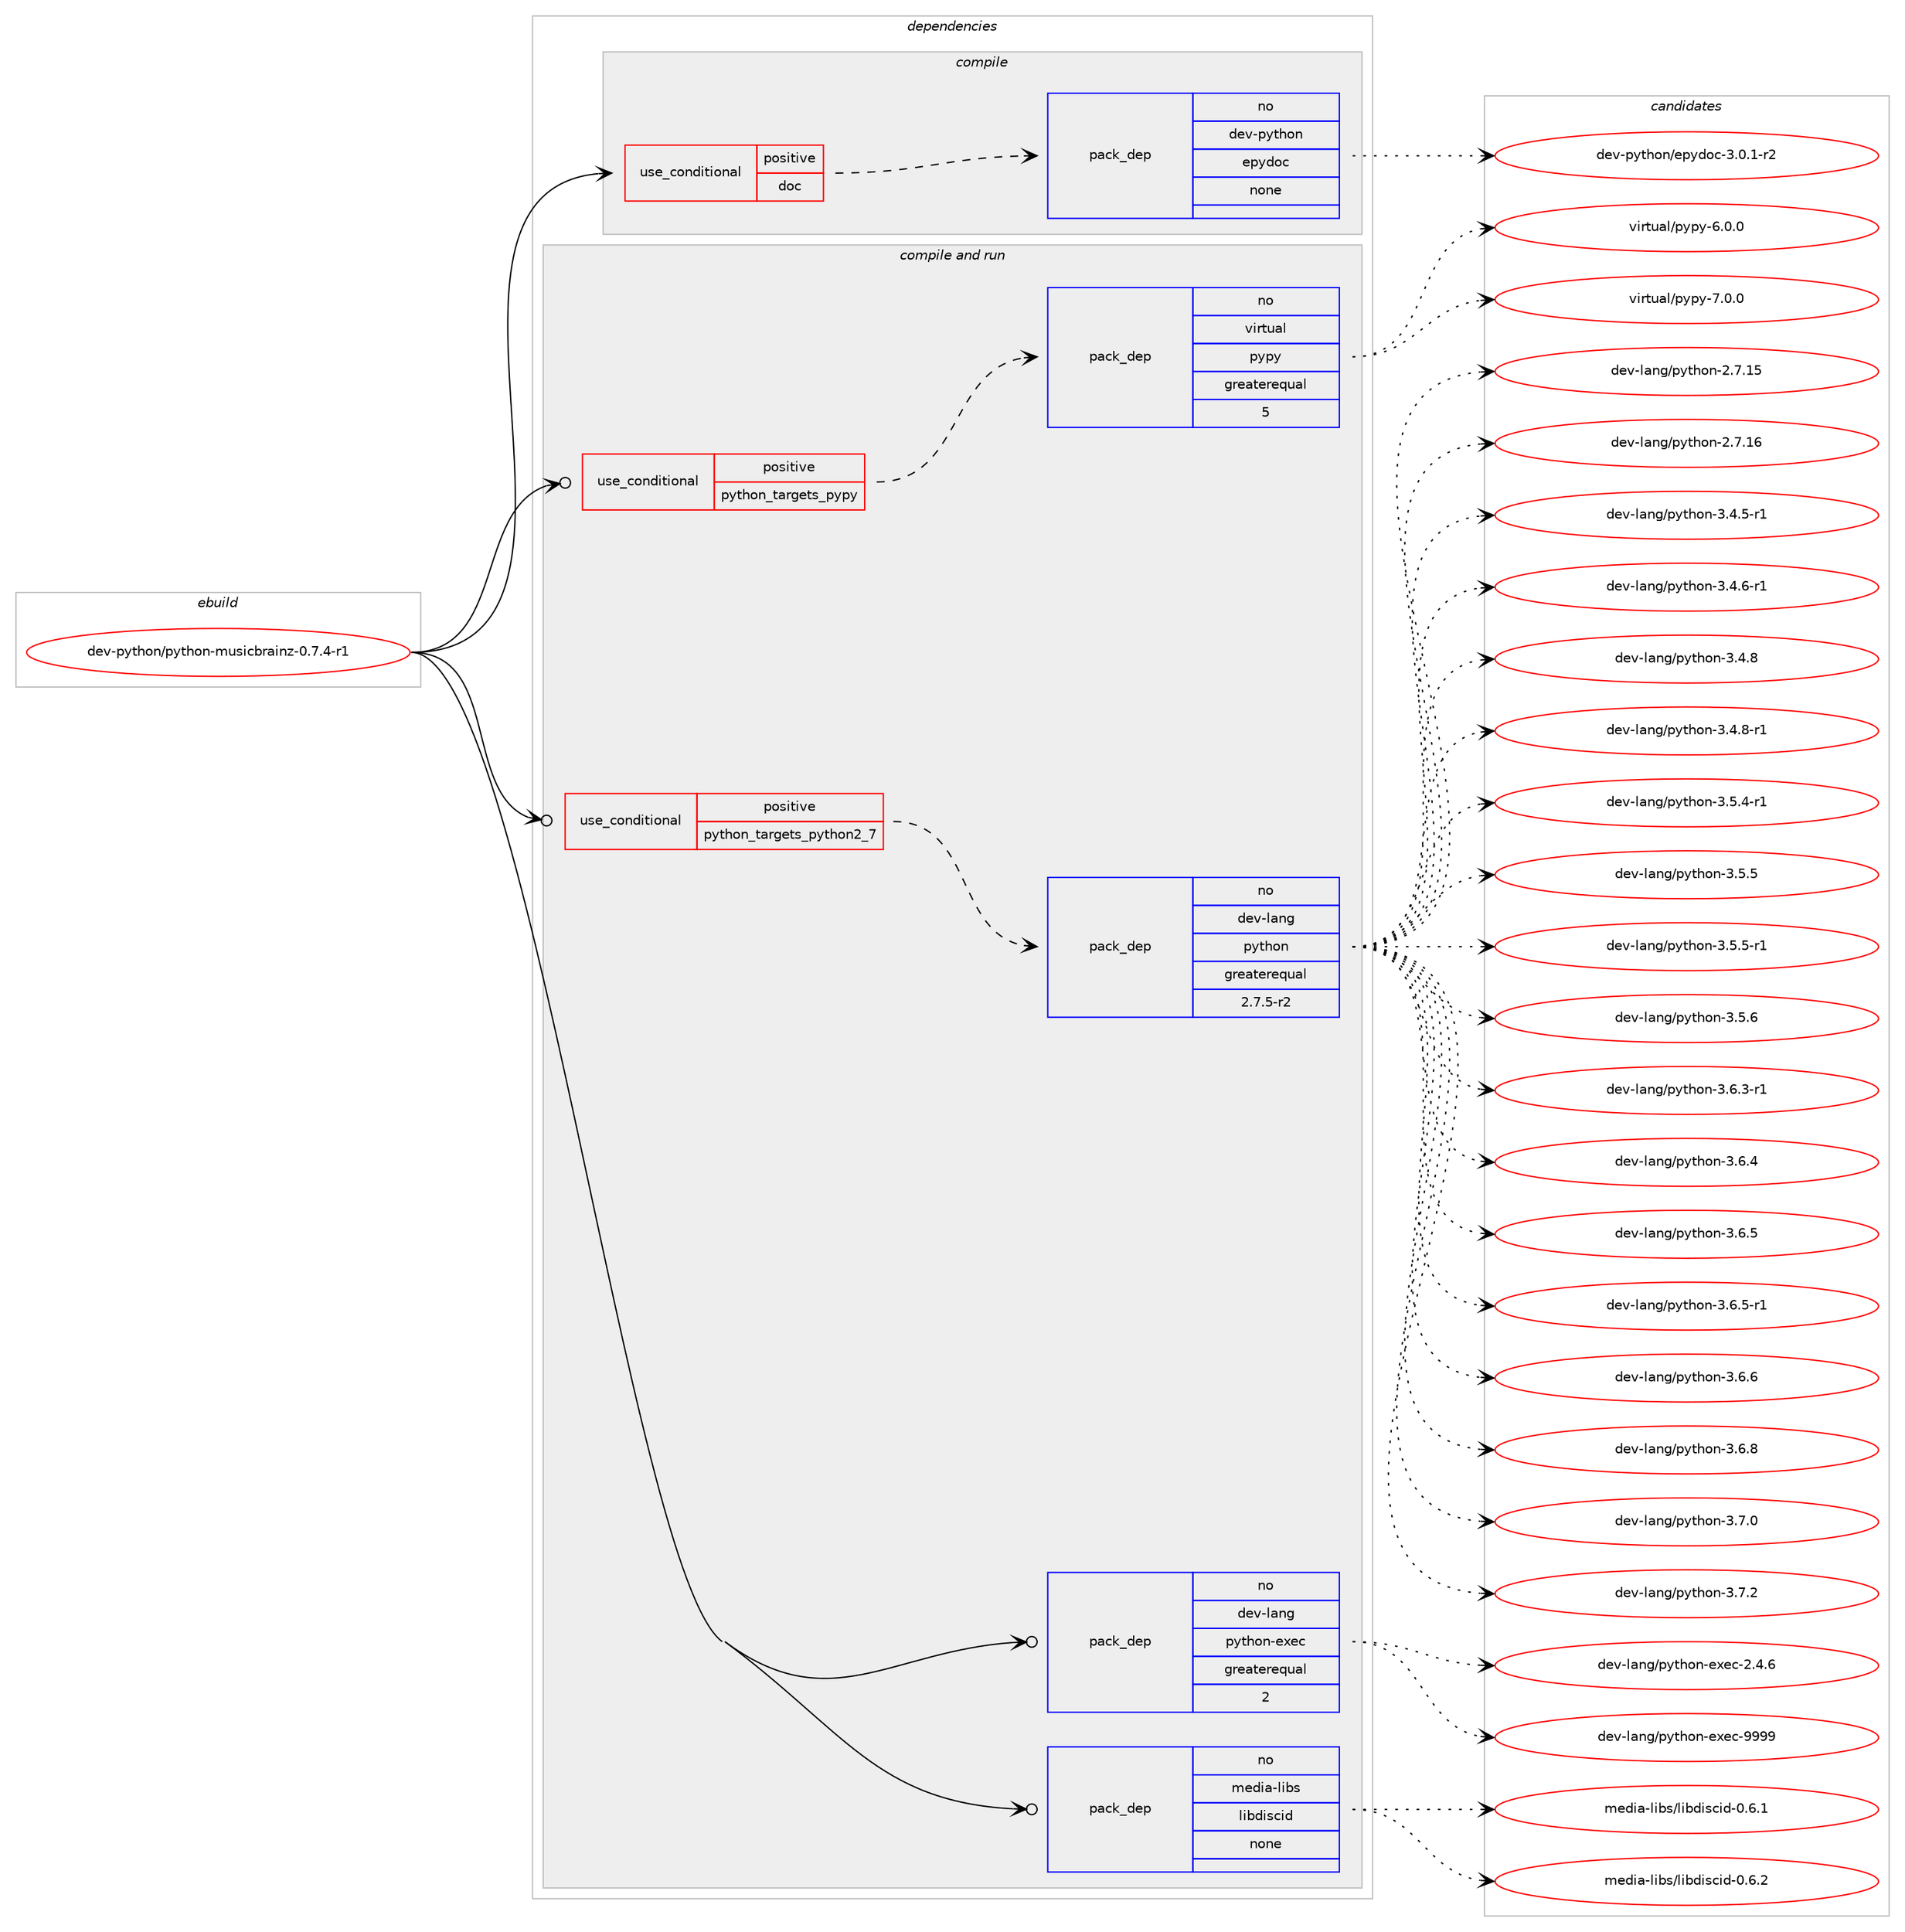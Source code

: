 digraph prolog {

# *************
# Graph options
# *************

newrank=true;
concentrate=true;
compound=true;
graph [rankdir=LR,fontname=Helvetica,fontsize=10,ranksep=1.5];#, ranksep=2.5, nodesep=0.2];
edge  [arrowhead=vee];
node  [fontname=Helvetica,fontsize=10];

# **********
# The ebuild
# **********

subgraph cluster_leftcol {
color=gray;
rank=same;
label=<<i>ebuild</i>>;
id [label="dev-python/python-musicbrainz-0.7.4-r1", color=red, width=4, href="../dev-python/python-musicbrainz-0.7.4-r1.svg"];
}

# ****************
# The dependencies
# ****************

subgraph cluster_midcol {
color=gray;
label=<<i>dependencies</i>>;
subgraph cluster_compile {
fillcolor="#eeeeee";
style=filled;
label=<<i>compile</i>>;
subgraph cond382877 {
dependency1435873 [label=<<TABLE BORDER="0" CELLBORDER="1" CELLSPACING="0" CELLPADDING="4"><TR><TD ROWSPAN="3" CELLPADDING="10">use_conditional</TD></TR><TR><TD>positive</TD></TR><TR><TD>doc</TD></TR></TABLE>>, shape=none, color=red];
subgraph pack1029642 {
dependency1435874 [label=<<TABLE BORDER="0" CELLBORDER="1" CELLSPACING="0" CELLPADDING="4" WIDTH="220"><TR><TD ROWSPAN="6" CELLPADDING="30">pack_dep</TD></TR><TR><TD WIDTH="110">no</TD></TR><TR><TD>dev-python</TD></TR><TR><TD>epydoc</TD></TR><TR><TD>none</TD></TR><TR><TD></TD></TR></TABLE>>, shape=none, color=blue];
}
dependency1435873:e -> dependency1435874:w [weight=20,style="dashed",arrowhead="vee"];
}
id:e -> dependency1435873:w [weight=20,style="solid",arrowhead="vee"];
}
subgraph cluster_compileandrun {
fillcolor="#eeeeee";
style=filled;
label=<<i>compile and run</i>>;
subgraph cond382878 {
dependency1435875 [label=<<TABLE BORDER="0" CELLBORDER="1" CELLSPACING="0" CELLPADDING="4"><TR><TD ROWSPAN="3" CELLPADDING="10">use_conditional</TD></TR><TR><TD>positive</TD></TR><TR><TD>python_targets_pypy</TD></TR></TABLE>>, shape=none, color=red];
subgraph pack1029643 {
dependency1435876 [label=<<TABLE BORDER="0" CELLBORDER="1" CELLSPACING="0" CELLPADDING="4" WIDTH="220"><TR><TD ROWSPAN="6" CELLPADDING="30">pack_dep</TD></TR><TR><TD WIDTH="110">no</TD></TR><TR><TD>virtual</TD></TR><TR><TD>pypy</TD></TR><TR><TD>greaterequal</TD></TR><TR><TD>5</TD></TR></TABLE>>, shape=none, color=blue];
}
dependency1435875:e -> dependency1435876:w [weight=20,style="dashed",arrowhead="vee"];
}
id:e -> dependency1435875:w [weight=20,style="solid",arrowhead="odotvee"];
subgraph cond382879 {
dependency1435877 [label=<<TABLE BORDER="0" CELLBORDER="1" CELLSPACING="0" CELLPADDING="4"><TR><TD ROWSPAN="3" CELLPADDING="10">use_conditional</TD></TR><TR><TD>positive</TD></TR><TR><TD>python_targets_python2_7</TD></TR></TABLE>>, shape=none, color=red];
subgraph pack1029644 {
dependency1435878 [label=<<TABLE BORDER="0" CELLBORDER="1" CELLSPACING="0" CELLPADDING="4" WIDTH="220"><TR><TD ROWSPAN="6" CELLPADDING="30">pack_dep</TD></TR><TR><TD WIDTH="110">no</TD></TR><TR><TD>dev-lang</TD></TR><TR><TD>python</TD></TR><TR><TD>greaterequal</TD></TR><TR><TD>2.7.5-r2</TD></TR></TABLE>>, shape=none, color=blue];
}
dependency1435877:e -> dependency1435878:w [weight=20,style="dashed",arrowhead="vee"];
}
id:e -> dependency1435877:w [weight=20,style="solid",arrowhead="odotvee"];
subgraph pack1029645 {
dependency1435879 [label=<<TABLE BORDER="0" CELLBORDER="1" CELLSPACING="0" CELLPADDING="4" WIDTH="220"><TR><TD ROWSPAN="6" CELLPADDING="30">pack_dep</TD></TR><TR><TD WIDTH="110">no</TD></TR><TR><TD>dev-lang</TD></TR><TR><TD>python-exec</TD></TR><TR><TD>greaterequal</TD></TR><TR><TD>2</TD></TR></TABLE>>, shape=none, color=blue];
}
id:e -> dependency1435879:w [weight=20,style="solid",arrowhead="odotvee"];
subgraph pack1029646 {
dependency1435880 [label=<<TABLE BORDER="0" CELLBORDER="1" CELLSPACING="0" CELLPADDING="4" WIDTH="220"><TR><TD ROWSPAN="6" CELLPADDING="30">pack_dep</TD></TR><TR><TD WIDTH="110">no</TD></TR><TR><TD>media-libs</TD></TR><TR><TD>libdiscid</TD></TR><TR><TD>none</TD></TR><TR><TD></TD></TR></TABLE>>, shape=none, color=blue];
}
id:e -> dependency1435880:w [weight=20,style="solid",arrowhead="odotvee"];
}
subgraph cluster_run {
fillcolor="#eeeeee";
style=filled;
label=<<i>run</i>>;
}
}

# **************
# The candidates
# **************

subgraph cluster_choices {
rank=same;
color=gray;
label=<<i>candidates</i>>;

subgraph choice1029642 {
color=black;
nodesep=1;
choice1001011184511212111610411111047101112121100111994551464846494511450 [label="dev-python/epydoc-3.0.1-r2", color=red, width=4,href="../dev-python/epydoc-3.0.1-r2.svg"];
dependency1435874:e -> choice1001011184511212111610411111047101112121100111994551464846494511450:w [style=dotted,weight="100"];
}
subgraph choice1029643 {
color=black;
nodesep=1;
choice1181051141161179710847112121112121455446484648 [label="virtual/pypy-6.0.0", color=red, width=4,href="../virtual/pypy-6.0.0.svg"];
choice1181051141161179710847112121112121455546484648 [label="virtual/pypy-7.0.0", color=red, width=4,href="../virtual/pypy-7.0.0.svg"];
dependency1435876:e -> choice1181051141161179710847112121112121455446484648:w [style=dotted,weight="100"];
dependency1435876:e -> choice1181051141161179710847112121112121455546484648:w [style=dotted,weight="100"];
}
subgraph choice1029644 {
color=black;
nodesep=1;
choice10010111845108971101034711212111610411111045504655464953 [label="dev-lang/python-2.7.15", color=red, width=4,href="../dev-lang/python-2.7.15.svg"];
choice10010111845108971101034711212111610411111045504655464954 [label="dev-lang/python-2.7.16", color=red, width=4,href="../dev-lang/python-2.7.16.svg"];
choice1001011184510897110103471121211161041111104551465246534511449 [label="dev-lang/python-3.4.5-r1", color=red, width=4,href="../dev-lang/python-3.4.5-r1.svg"];
choice1001011184510897110103471121211161041111104551465246544511449 [label="dev-lang/python-3.4.6-r1", color=red, width=4,href="../dev-lang/python-3.4.6-r1.svg"];
choice100101118451089711010347112121116104111110455146524656 [label="dev-lang/python-3.4.8", color=red, width=4,href="../dev-lang/python-3.4.8.svg"];
choice1001011184510897110103471121211161041111104551465246564511449 [label="dev-lang/python-3.4.8-r1", color=red, width=4,href="../dev-lang/python-3.4.8-r1.svg"];
choice1001011184510897110103471121211161041111104551465346524511449 [label="dev-lang/python-3.5.4-r1", color=red, width=4,href="../dev-lang/python-3.5.4-r1.svg"];
choice100101118451089711010347112121116104111110455146534653 [label="dev-lang/python-3.5.5", color=red, width=4,href="../dev-lang/python-3.5.5.svg"];
choice1001011184510897110103471121211161041111104551465346534511449 [label="dev-lang/python-3.5.5-r1", color=red, width=4,href="../dev-lang/python-3.5.5-r1.svg"];
choice100101118451089711010347112121116104111110455146534654 [label="dev-lang/python-3.5.6", color=red, width=4,href="../dev-lang/python-3.5.6.svg"];
choice1001011184510897110103471121211161041111104551465446514511449 [label="dev-lang/python-3.6.3-r1", color=red, width=4,href="../dev-lang/python-3.6.3-r1.svg"];
choice100101118451089711010347112121116104111110455146544652 [label="dev-lang/python-3.6.4", color=red, width=4,href="../dev-lang/python-3.6.4.svg"];
choice100101118451089711010347112121116104111110455146544653 [label="dev-lang/python-3.6.5", color=red, width=4,href="../dev-lang/python-3.6.5.svg"];
choice1001011184510897110103471121211161041111104551465446534511449 [label="dev-lang/python-3.6.5-r1", color=red, width=4,href="../dev-lang/python-3.6.5-r1.svg"];
choice100101118451089711010347112121116104111110455146544654 [label="dev-lang/python-3.6.6", color=red, width=4,href="../dev-lang/python-3.6.6.svg"];
choice100101118451089711010347112121116104111110455146544656 [label="dev-lang/python-3.6.8", color=red, width=4,href="../dev-lang/python-3.6.8.svg"];
choice100101118451089711010347112121116104111110455146554648 [label="dev-lang/python-3.7.0", color=red, width=4,href="../dev-lang/python-3.7.0.svg"];
choice100101118451089711010347112121116104111110455146554650 [label="dev-lang/python-3.7.2", color=red, width=4,href="../dev-lang/python-3.7.2.svg"];
dependency1435878:e -> choice10010111845108971101034711212111610411111045504655464953:w [style=dotted,weight="100"];
dependency1435878:e -> choice10010111845108971101034711212111610411111045504655464954:w [style=dotted,weight="100"];
dependency1435878:e -> choice1001011184510897110103471121211161041111104551465246534511449:w [style=dotted,weight="100"];
dependency1435878:e -> choice1001011184510897110103471121211161041111104551465246544511449:w [style=dotted,weight="100"];
dependency1435878:e -> choice100101118451089711010347112121116104111110455146524656:w [style=dotted,weight="100"];
dependency1435878:e -> choice1001011184510897110103471121211161041111104551465246564511449:w [style=dotted,weight="100"];
dependency1435878:e -> choice1001011184510897110103471121211161041111104551465346524511449:w [style=dotted,weight="100"];
dependency1435878:e -> choice100101118451089711010347112121116104111110455146534653:w [style=dotted,weight="100"];
dependency1435878:e -> choice1001011184510897110103471121211161041111104551465346534511449:w [style=dotted,weight="100"];
dependency1435878:e -> choice100101118451089711010347112121116104111110455146534654:w [style=dotted,weight="100"];
dependency1435878:e -> choice1001011184510897110103471121211161041111104551465446514511449:w [style=dotted,weight="100"];
dependency1435878:e -> choice100101118451089711010347112121116104111110455146544652:w [style=dotted,weight="100"];
dependency1435878:e -> choice100101118451089711010347112121116104111110455146544653:w [style=dotted,weight="100"];
dependency1435878:e -> choice1001011184510897110103471121211161041111104551465446534511449:w [style=dotted,weight="100"];
dependency1435878:e -> choice100101118451089711010347112121116104111110455146544654:w [style=dotted,weight="100"];
dependency1435878:e -> choice100101118451089711010347112121116104111110455146544656:w [style=dotted,weight="100"];
dependency1435878:e -> choice100101118451089711010347112121116104111110455146554648:w [style=dotted,weight="100"];
dependency1435878:e -> choice100101118451089711010347112121116104111110455146554650:w [style=dotted,weight="100"];
}
subgraph choice1029645 {
color=black;
nodesep=1;
choice1001011184510897110103471121211161041111104510112010199455046524654 [label="dev-lang/python-exec-2.4.6", color=red, width=4,href="../dev-lang/python-exec-2.4.6.svg"];
choice10010111845108971101034711212111610411111045101120101994557575757 [label="dev-lang/python-exec-9999", color=red, width=4,href="../dev-lang/python-exec-9999.svg"];
dependency1435879:e -> choice1001011184510897110103471121211161041111104510112010199455046524654:w [style=dotted,weight="100"];
dependency1435879:e -> choice10010111845108971101034711212111610411111045101120101994557575757:w [style=dotted,weight="100"];
}
subgraph choice1029646 {
color=black;
nodesep=1;
choice109101100105974510810598115471081059810010511599105100454846544649 [label="media-libs/libdiscid-0.6.1", color=red, width=4,href="../media-libs/libdiscid-0.6.1.svg"];
choice109101100105974510810598115471081059810010511599105100454846544650 [label="media-libs/libdiscid-0.6.2", color=red, width=4,href="../media-libs/libdiscid-0.6.2.svg"];
dependency1435880:e -> choice109101100105974510810598115471081059810010511599105100454846544649:w [style=dotted,weight="100"];
dependency1435880:e -> choice109101100105974510810598115471081059810010511599105100454846544650:w [style=dotted,weight="100"];
}
}

}
